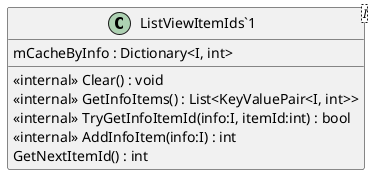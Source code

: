 @startuml
class "ListViewItemIds`1"<I> {
    <<internal>> Clear() : void
    <<internal>> GetInfoItems() : List<KeyValuePair<I, int>>
    <<internal>> TryGetInfoItemId(info:I, itemId:int) : bool
    <<internal>> AddInfoItem(info:I) : int
    GetNextItemId() : int
    mCacheByInfo : Dictionary<I, int>
}
@enduml
